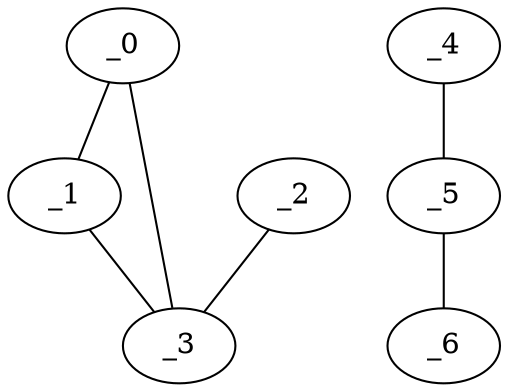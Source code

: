 graph HP1_0000 {
	_0	 [x="0.78444",
		y="2.72382"];
	_1	 [x="0.802194",
		y="0.582546"];
	_0 -- _1;
	_3	 [x="2.47397",
		y="3.39262"];
	_0 -- _3;
	_1 -- _3;
	_2	 [x="1.41833",
		y="0.473578"];
	_2 -- _3;
	_4	 [x="0.379966",
		y="1.95405"];
	_5	 [x="2.3",
		y="1.76"];
	_4 -- _5;
	_6	 [x="1.66107",
		y="1.58812"];
	_5 -- _6;
}
